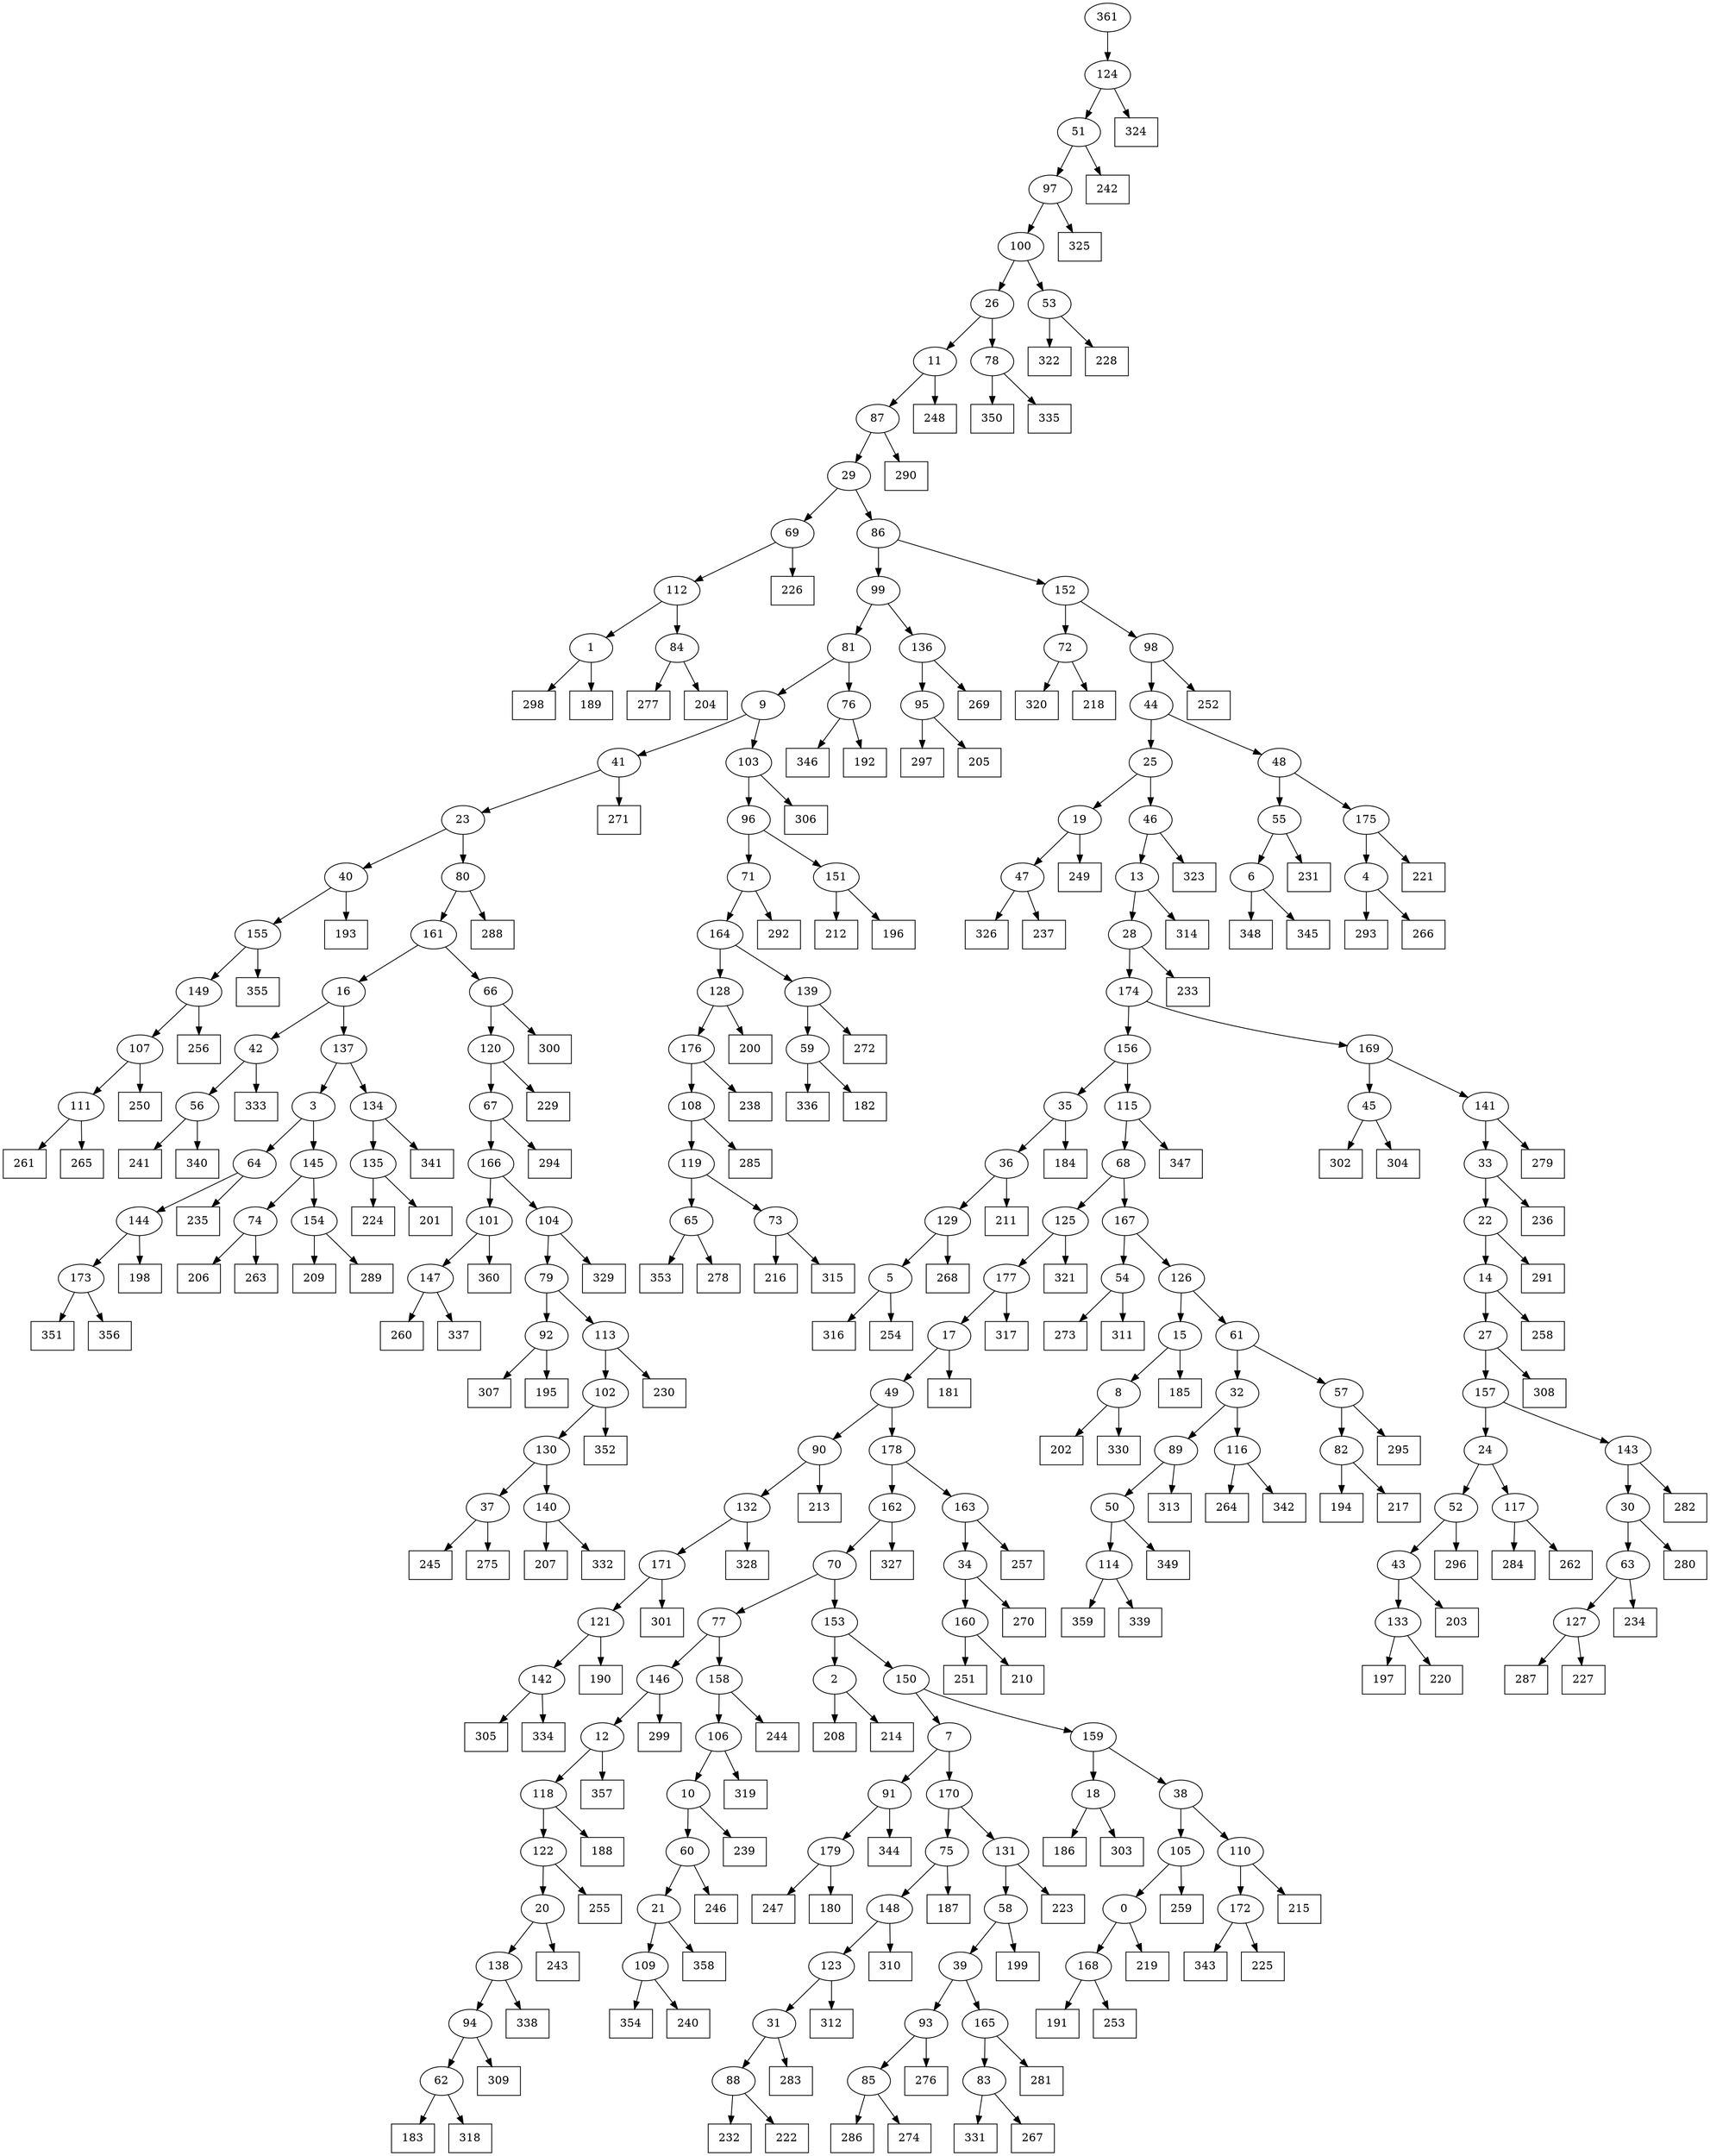 digraph G {
0[label="0"];
1[label="1"];
2[label="2"];
3[label="3"];
4[label="4"];
5[label="5"];
6[label="6"];
7[label="7"];
8[label="8"];
9[label="9"];
10[label="10"];
11[label="11"];
12[label="12"];
13[label="13"];
14[label="14"];
15[label="15"];
16[label="16"];
17[label="17"];
18[label="18"];
19[label="19"];
20[label="20"];
21[label="21"];
22[label="22"];
23[label="23"];
24[label="24"];
25[label="25"];
26[label="26"];
27[label="27"];
28[label="28"];
29[label="29"];
30[label="30"];
31[label="31"];
32[label="32"];
33[label="33"];
34[label="34"];
35[label="35"];
36[label="36"];
37[label="37"];
38[label="38"];
39[label="39"];
40[label="40"];
41[label="41"];
42[label="42"];
43[label="43"];
44[label="44"];
45[label="45"];
46[label="46"];
47[label="47"];
48[label="48"];
49[label="49"];
50[label="50"];
51[label="51"];
52[label="52"];
53[label="53"];
54[label="54"];
55[label="55"];
56[label="56"];
57[label="57"];
58[label="58"];
59[label="59"];
60[label="60"];
61[label="61"];
62[label="62"];
63[label="63"];
64[label="64"];
65[label="65"];
66[label="66"];
67[label="67"];
68[label="68"];
69[label="69"];
70[label="70"];
71[label="71"];
72[label="72"];
73[label="73"];
74[label="74"];
75[label="75"];
76[label="76"];
77[label="77"];
78[label="78"];
79[label="79"];
80[label="80"];
81[label="81"];
82[label="82"];
83[label="83"];
84[label="84"];
85[label="85"];
86[label="86"];
87[label="87"];
88[label="88"];
89[label="89"];
90[label="90"];
91[label="91"];
92[label="92"];
93[label="93"];
94[label="94"];
95[label="95"];
96[label="96"];
97[label="97"];
98[label="98"];
99[label="99"];
100[label="100"];
101[label="101"];
102[label="102"];
103[label="103"];
104[label="104"];
105[label="105"];
106[label="106"];
107[label="107"];
108[label="108"];
109[label="109"];
110[label="110"];
111[label="111"];
112[label="112"];
113[label="113"];
114[label="114"];
115[label="115"];
116[label="116"];
117[label="117"];
118[label="118"];
119[label="119"];
120[label="120"];
121[label="121"];
122[label="122"];
123[label="123"];
124[label="124"];
125[label="125"];
126[label="126"];
127[label="127"];
128[label="128"];
129[label="129"];
130[label="130"];
131[label="131"];
132[label="132"];
133[label="133"];
134[label="134"];
135[label="135"];
136[label="136"];
137[label="137"];
138[label="138"];
139[label="139"];
140[label="140"];
141[label="141"];
142[label="142"];
143[label="143"];
144[label="144"];
145[label="145"];
146[label="146"];
147[label="147"];
148[label="148"];
149[label="149"];
150[label="150"];
151[label="151"];
152[label="152"];
153[label="153"];
154[label="154"];
155[label="155"];
156[label="156"];
157[label="157"];
158[label="158"];
159[label="159"];
160[label="160"];
161[label="161"];
162[label="162"];
163[label="163"];
164[label="164"];
165[label="165"];
166[label="166"];
167[label="167"];
168[label="168"];
169[label="169"];
170[label="170"];
171[label="171"];
172[label="172"];
173[label="173"];
174[label="174"];
175[label="175"];
176[label="176"];
177[label="177"];
178[label="178"];
179[label="179"];
180[shape=box,label="245"];
181[shape=box,label="343"];
182[shape=box,label="194"];
183[shape=box,label="331"];
184[shape=box,label="350"];
185[shape=box,label="191"];
186[shape=box,label="230"];
187[shape=box,label="244"];
188[shape=box,label="223"];
189[shape=box,label="354"];
190[shape=box,label="211"];
191[shape=box,label="328"];
192[shape=box,label="188"];
193[shape=box,label="264"];
194[shape=box,label="231"];
195[shape=box,label="359"];
196[shape=box,label="287"];
197[shape=box,label="282"];
198[shape=box,label="351"];
199[shape=box,label="348"];
200[shape=box,label="197"];
201[shape=box,label="208"];
202[shape=box,label="277"];
203[shape=box,label="325"];
204[shape=box,label="285"];
205[shape=box,label="306"];
206[shape=box,label="302"];
207[shape=box,label="320"];
208[shape=box,label="198"];
209[shape=box,label="355"];
210[shape=box,label="185"];
211[shape=box,label="309"];
212[shape=box,label="356"];
213[shape=box,label="341"];
214[shape=box,label="229"];
215[shape=box,label="269"];
216[shape=box,label="200"];
217[shape=box,label="358"];
218[shape=box,label="298"];
219[shape=box,label="314"];
220[shape=box,label="353"];
221[shape=box,label="288"];
222[shape=box,label="206"];
223[shape=box,label="255"];
224[shape=box,label="317"];
225[shape=box,label="232"];
226[shape=box,label="347"];
227[shape=box,label="238"];
228[shape=box,label="184"];
229[shape=box,label="278"];
230[shape=box,label="272"];
231[shape=box,label="241"];
232[shape=box,label="295"];
233[shape=box,label="342"];
234[shape=box,label="204"];
235[shape=box,label="251"];
236[shape=box,label="293"];
237[shape=box,label="212"];
238[shape=box,label="275"];
239[shape=box,label="283"];
240[shape=box,label="301"];
241[shape=box,label="294"];
242[shape=box,label="292"];
243[shape=box,label="266"];
244[shape=box,label="243"];
245[shape=box,label="214"];
246[shape=box,label="291"];
247[shape=box,label="345"];
248[shape=box,label="281"];
249[shape=box,label="209"];
250[shape=box,label="326"];
251[shape=box,label="224"];
252[shape=box,label="261"];
253[shape=box,label="299"];
254[shape=box,label="319"];
255[shape=box,label="216"];
256[shape=box,label="263"];
257[shape=box,label="186"];
258[shape=box,label="259"];
259[shape=box,label="360"];
260[shape=box,label="346"];
261[shape=box,label="250"];
262[shape=box,label="284"];
263[shape=box,label="316"];
264[shape=box,label="279"];
265[shape=box,label="234"];
266[shape=box,label="203"];
267[shape=box,label="240"];
268[shape=box,label="273"];
269[shape=box,label="192"];
270[shape=box,label="336"];
271[shape=box,label="286"];
272[shape=box,label="310"];
273[shape=box,label="271"];
274[shape=box,label="227"];
275[shape=box,label="249"];
276[shape=box,label="297"];
277[shape=box,label="257"];
278[shape=box,label="233"];
279[shape=box,label="242"];
280[shape=box,label="265"];
281[shape=box,label="183"];
282[shape=box,label="219"];
283[shape=box,label="349"];
284[shape=box,label="252"];
285[shape=box,label="235"];
286[shape=box,label="340"];
287[shape=box,label="324"];
288[shape=box,label="289"];
289[shape=box,label="327"];
290[shape=box,label="202"];
291[shape=box,label="333"];
292[shape=box,label="258"];
293[shape=box,label="330"];
294[shape=box,label="270"];
295[shape=box,label="276"];
296[shape=box,label="305"];
297[shape=box,label="225"];
298[shape=box,label="226"];
299[shape=box,label="338"];
300[shape=box,label="262"];
301[shape=box,label="190"];
302[shape=box,label="296"];
303[shape=box,label="199"];
304[shape=box,label="260"];
305[shape=box,label="303"];
306[shape=box,label="323"];
307[shape=box,label="352"];
308[shape=box,label="248"];
309[shape=box,label="311"];
310[shape=box,label="221"];
311[shape=box,label="307"];
312[shape=box,label="304"];
313[shape=box,label="344"];
314[shape=box,label="236"];
315[shape=box,label="201"];
316[shape=box,label="321"];
317[shape=box,label="217"];
318[shape=box,label="182"];
319[shape=box,label="268"];
320[shape=box,label="247"];
321[shape=box,label="318"];
322[shape=box,label="339"];
323[shape=box,label="239"];
324[shape=box,label="220"];
325[shape=box,label="205"];
326[shape=box,label="195"];
327[shape=box,label="218"];
328[shape=box,label="308"];
329[shape=box,label="207"];
330[shape=box,label="300"];
331[shape=box,label="313"];
332[shape=box,label="274"];
333[shape=box,label="222"];
334[shape=box,label="280"];
335[shape=box,label="237"];
336[shape=box,label="210"];
337[shape=box,label="253"];
338[shape=box,label="290"];
339[shape=box,label="180"];
340[shape=box,label="335"];
341[shape=box,label="254"];
342[shape=box,label="267"];
343[shape=box,label="189"];
344[shape=box,label="213"];
345[shape=box,label="196"];
346[shape=box,label="256"];
347[shape=box,label="193"];
348[shape=box,label="329"];
349[shape=box,label="187"];
350[shape=box,label="215"];
351[shape=box,label="337"];
352[shape=box,label="334"];
353[shape=box,label="357"];
354[shape=box,label="315"];
355[shape=box,label="322"];
356[shape=box,label="181"];
357[shape=box,label="246"];
358[shape=box,label="228"];
359[shape=box,label="312"];
360[shape=box,label="332"];
361[label="361"];
40->347 ;
78->184 ;
46->306 ;
31->239 ;
53->358 ;
41->273 ;
55->6 ;
98->284 ;
158->187 ;
57->232 ;
1->218 ;
173->198 ;
88->333 ;
36->190 ;
35->228 ;
27->328 ;
135->251 ;
5->263 ;
133->200 ;
20->244 ;
143->197 ;
65->229 ;
101->259 ;
45->312 ;
147->351 ;
69->298 ;
132->171 ;
171->240 ;
135->315 ;
136->215 ;
140->329 ;
83->342 ;
116->193 ;
100->26 ;
97->203 ;
51->279 ;
2->201 ;
59->270 ;
33->314 ;
76->260 ;
165->83 ;
83->183 ;
89->50 ;
65->220 ;
15->210 ;
80->161 ;
91->313 ;
32->89 ;
89->331 ;
177->224 ;
52->302 ;
154->249 ;
137->3 ;
47->335 ;
82->182 ;
51->97 ;
97->100 ;
60->357 ;
8->290 ;
108->204 ;
88->225 ;
166->101 ;
154->288 ;
129->5 ;
37->238 ;
133->324 ;
72->207 ;
171->121 ;
6->247 ;
38->105 ;
102->307 ;
110->172 ;
132->191 ;
126->61 ;
61->32 ;
104->79 ;
21->109 ;
109->267 ;
90->132 ;
87->29 ;
14->27 ;
142->352 ;
179->320 ;
96->151 ;
151->345 ;
23->40 ;
76->269 ;
130->140 ;
140->360 ;
93->295 ;
45->206 ;
56->231 ;
107->111 ;
111->280 ;
162->289 ;
74->222 ;
81->76 ;
74->256 ;
34->160 ;
160->336 ;
71->242 ;
144->208 ;
95->276 ;
64->144 ;
156->115 ;
139->59 ;
59->318 ;
151->237 ;
53->355 ;
173->212 ;
168->337 ;
131->188 ;
127->196 ;
29->86 ;
167->126 ;
72->327 ;
115->226 ;
82->317 ;
86->99 ;
70->153 ;
176->227 ;
13->219 ;
150->159 ;
85->271 ;
172->181 ;
87->338 ;
147->304 ;
115->68 ;
121->301 ;
31->88 ;
0->168 ;
122->20 ;
44->25 ;
122->223 ;
99->136 ;
172->297 ;
61->57 ;
24->117 ;
117->262 ;
92->311 ;
168->185 ;
123->359 ;
114->195 ;
33->22 ;
22->246 ;
159->38 ;
104->348 ;
47->250 ;
102->130 ;
27->157 ;
103->96 ;
96->71 ;
69->112 ;
8->293 ;
90->344 ;
141->33 ;
169->45 ;
111->252 ;
137->134 ;
134->213 ;
105->258 ;
73->354 ;
12->353 ;
161->16 ;
30->334 ;
19->275 ;
68->167 ;
167->54 ;
34->294 ;
112->1 ;
1->343 ;
165->248 ;
170->75 ;
75->349 ;
158->106 ;
161->66 ;
66->330 ;
80->221 ;
67->241 ;
109->189 ;
79->113 ;
113->102 ;
149->107 ;
107->261 ;
38->110 ;
110->350 ;
29->69 ;
162->70 ;
141->264 ;
114->322 ;
148->123 ;
123->31 ;
5->341 ;
73->255 ;
127->274 ;
175->4 ;
146->12 ;
106->254 ;
9->103 ;
103->205 ;
20->138 ;
138->299 ;
124->287 ;
84->202 ;
145->74 ;
170->131 ;
86->152 ;
120->214 ;
108->119 ;
119->65 ;
2->245 ;
138->94 ;
94->211 ;
63->127 ;
18->257 ;
35->36 ;
36->129 ;
119->73 ;
157->143 ;
10->323 ;
66->120 ;
6->199 ;
52->43 ;
43->133 ;
14->292 ;
58->39 ;
39->165 ;
3->145 ;
145->154 ;
62->321 ;
48->175 ;
361->124 ;
105->0 ;
0->282 ;
175->310 ;
134->135 ;
68->125 ;
125->177 ;
101->147 ;
169->141 ;
79->92 ;
174->169 ;
17->49 ;
120->67 ;
177->17 ;
17->356 ;
78->340 ;
163->277 ;
85->332 ;
70->77 ;
54->309 ;
7->170 ;
99->81 ;
81->9 ;
118->192 ;
75->148 ;
148->272 ;
57->82 ;
50->283 ;
11->87 ;
3->64 ;
163->34 ;
16->42 ;
42->291 ;
131->58 ;
22->14 ;
178->162 ;
153->2 ;
94->62 ;
62->281 ;
117->300 ;
39->93 ;
93->85 ;
77->158 ;
32->116 ;
116->233 ;
16->137 ;
164->139 ;
139->230 ;
44->48 ;
67->166 ;
166->104 ;
4->243 ;
71->164 ;
159->18 ;
18->305 ;
92->326 ;
63->265 ;
54->268 ;
100->53 ;
46->13 ;
30->63 ;
37->180 ;
28->278 ;
153->150 ;
150->7 ;
58->303 ;
12->118 ;
118->122 ;
25->46 ;
60->21 ;
21->217 ;
160->235 ;
136->95 ;
95->325 ;
152->72 ;
126->15 ;
15->8 ;
129->319 ;
25->19 ;
28->174 ;
144->173 ;
48->55 ;
55->194 ;
130->37 ;
106->10 ;
10->60 ;
7->91 ;
179->339 ;
143->30 ;
152->98 ;
98->44 ;
64->285 ;
155->149 ;
149->346 ;
23->80 ;
49->178 ;
178->163 ;
49->90 ;
157->24 ;
24->52 ;
4->236 ;
77->146 ;
146->253 ;
125->316 ;
112->84 ;
84->234 ;
13->28 ;
9->41 ;
41->23 ;
50->114 ;
121->142 ;
142->296 ;
124->51 ;
26->11 ;
11->308 ;
91->179 ;
164->128 ;
128->216 ;
43->266 ;
128->176 ;
176->108 ;
113->186 ;
174->156 ;
156->35 ;
26->78 ;
42->56 ;
56->286 ;
19->47 ;
40->155 ;
155->209 ;
}
